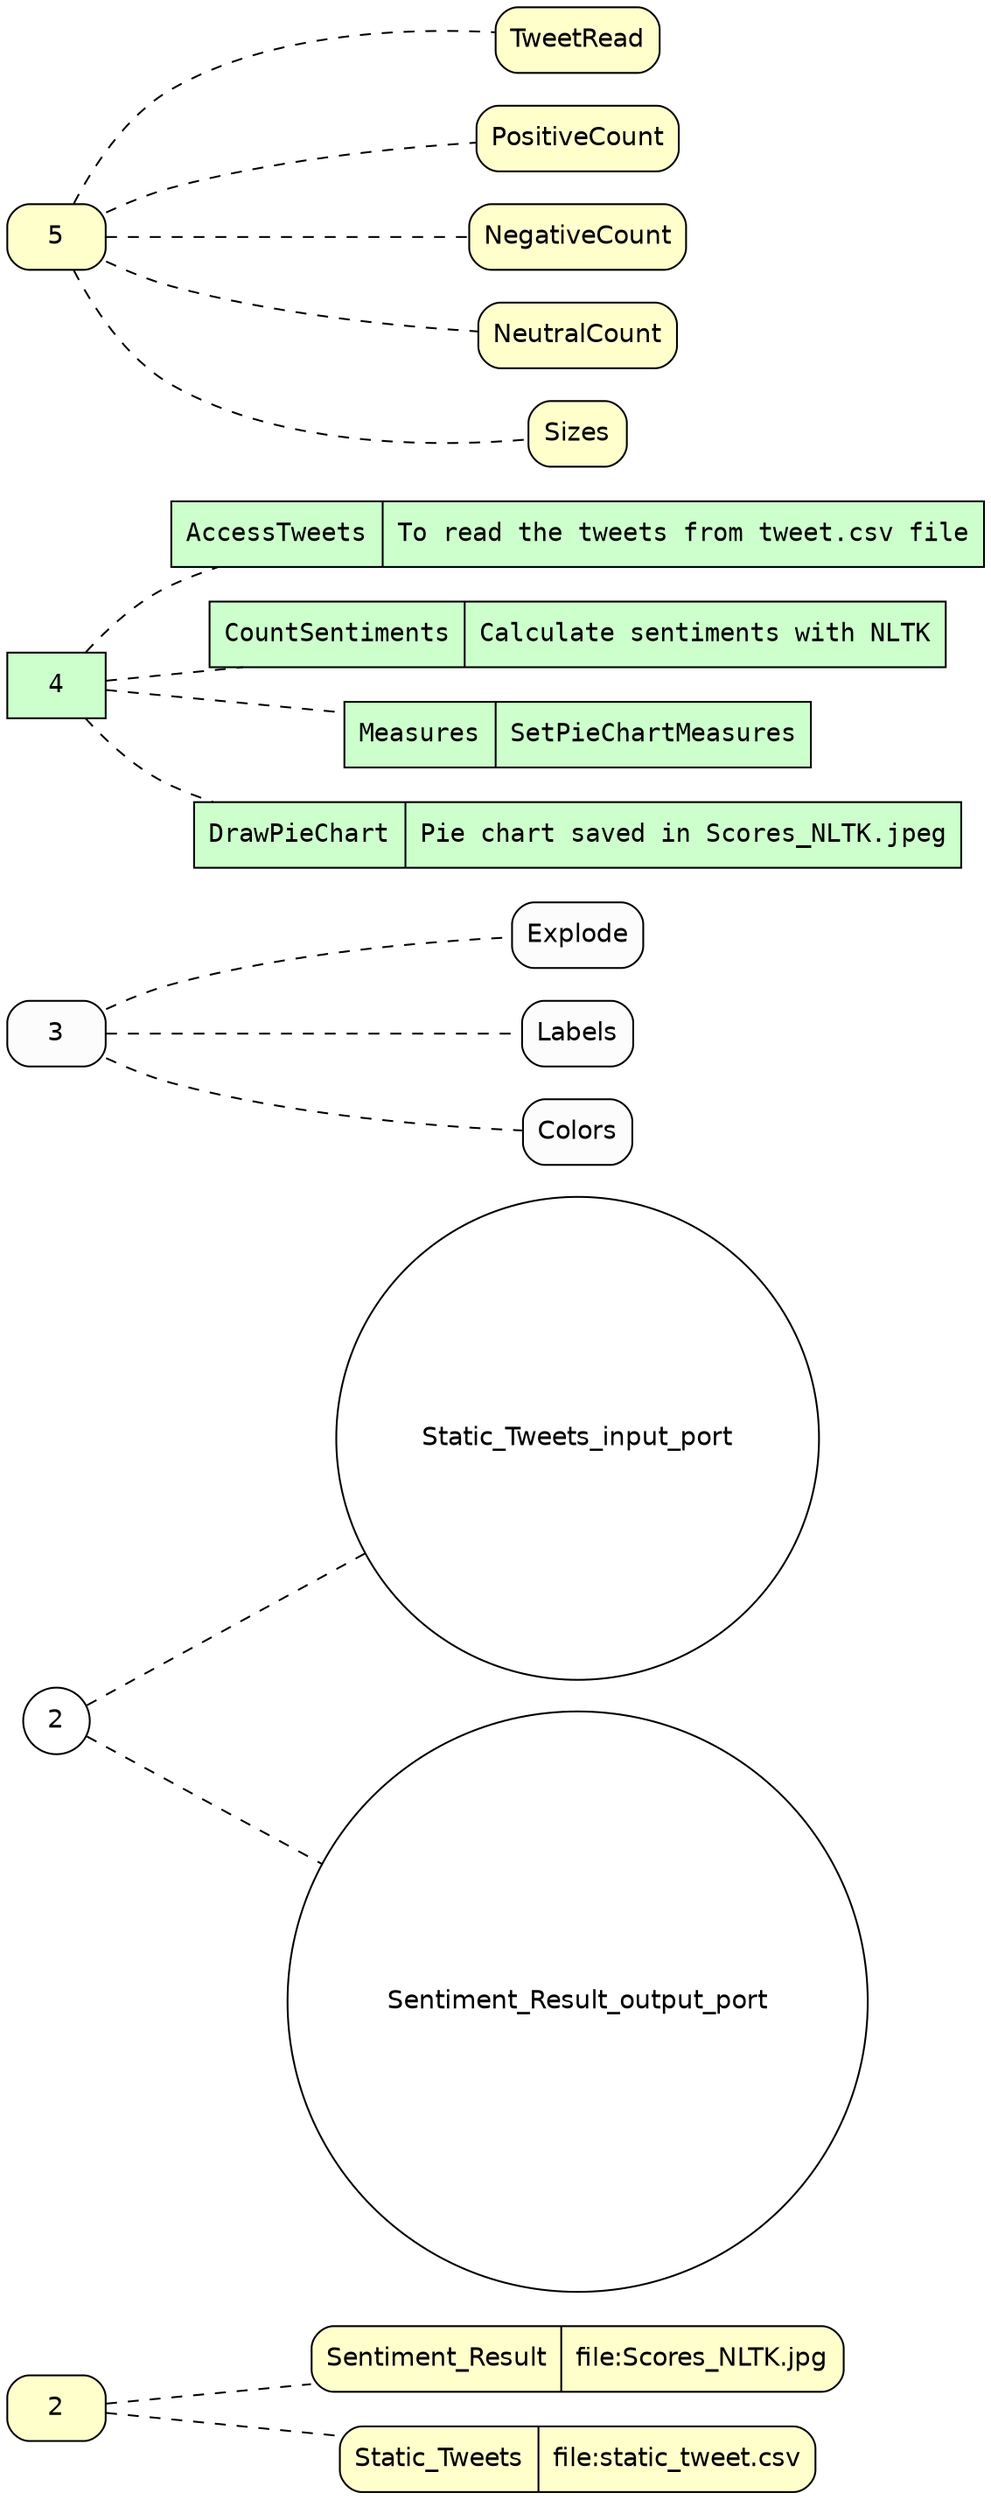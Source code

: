 
graph{
rankdir=LR
edge [style=dashed]
n0 [rankdir=LR, peripheries=1, fontname=Helvetica, shape=record, style="rounded,filled", fillcolor="#FFFFCC", label=2];
n1 [rankdir=LR, peripheries=1, fontname=Helvetica, shape=record, style="rounded,filled", fillcolor="#FFFFCC", label="{<f0> Sentiment_Result |<f1> file\:Scores_NLTK.jpg}"];
n0 -- n1;
n2 [rankdir=LR, peripheries=1, fontname=Helvetica, shape=record, style="rounded,filled", fillcolor="#FFFFCC", label="{<f0> Static_Tweets |<f1> file\:static_tweet.csv}"];
n0 -- n2;
n3 [shape=circle, fillcolor="#FFFFFF", width=0.2, peripheries=1, fontname=Helvetica, style="rounded,filled", label=2];
n4 [shape=circle, fillcolor="#FFFFFF", width=0.2, peripheries=1, fontname=Helvetica, style="rounded,filled", label=Static_Tweets_input_port];
n3 -- n4;
n5 [shape=circle, fillcolor="#FFFFFF", width=0.2, peripheries=1, fontname=Helvetica, style="rounded,filled", label=Sentiment_Result_output_port];
n3 -- n5;
n6 [fillcolor="#FCFCFC", shape=box, peripheries=1, fontname=Helvetica, style="rounded,filled", label=3];
n7 [fillcolor="#FCFCFC", shape=box, peripheries=1, fontname=Helvetica, style="rounded,filled", label=Explode];
n6 -- n7;
n8 [fillcolor="#FCFCFC", shape=box, peripheries=1, fontname=Helvetica, style="rounded,filled", label=Labels];
n6 -- n8;
n9 [fillcolor="#FCFCFC", shape=box, peripheries=1, fontname=Helvetica, style="rounded,filled", label=Colors];
n6 -- n9;
n10 [fillcolor="#CCFFCC", rankdir=LR, peripheries=1, fontname=Courier, style=filled, shape=record, label=4];
n11 [fillcolor="#CCFFCC", rankdir=LR, peripheries=1, fontname=Courier, style=filled, shape=record, label="{<f0> AccessTweets |<f1> To read the tweets from tweet.csv file}"];
n10 -- n11;
n12 [fillcolor="#CCFFCC", rankdir=LR, peripheries=1, fontname=Courier, style=filled, shape=record, label="{<f0> CountSentiments |<f1> Calculate sentiments with NLTK}"];
n10 -- n12;
n13 [fillcolor="#CCFFCC", rankdir=LR, peripheries=1, fontname=Courier, style=filled, shape=record, label="{<f0> Measures |<f1> SetPieChartMeasures}"];
n10 -- n13;
n14 [fillcolor="#CCFFCC", rankdir=LR, peripheries=1, fontname=Courier, style=filled, shape=record, label="{<f0> DrawPieChart |<f1> Pie chart saved in Scores_NLTK.jpeg}"];
n10 -- n14;
n15 [shape=box, peripheries=1, fontname=Helvetica, style="rounded,filled", fillcolor="#FFFFCC", label=5];
n16 [shape=box, peripheries=1, fontname=Helvetica, style="rounded,filled", fillcolor="#FFFFCC", label=TweetRead];
n15 -- n16;
n17 [shape=box, peripheries=1, fontname=Helvetica, style="rounded,filled", fillcolor="#FFFFCC", label=PositiveCount];
n15 -- n17;
n18 [shape=box, peripheries=1, fontname=Helvetica, style="rounded,filled", fillcolor="#FFFFCC", label=NegativeCount];
n15 -- n18;
n19 [shape=box, peripheries=1, fontname=Helvetica, style="rounded,filled", fillcolor="#FFFFCC", label=NeutralCount];
n15 -- n19;
n20 [shape=box, peripheries=1, fontname=Helvetica, style="rounded,filled", fillcolor="#FFFFCC", label=Sizes];
n15 -- n20;

}
            